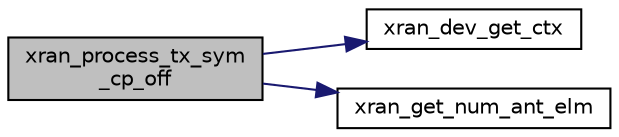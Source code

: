 digraph "xran_process_tx_sym_cp_off"
{
 // LATEX_PDF_SIZE
  edge [fontname="Helvetica",fontsize="10",labelfontname="Helvetica",labelfontsize="10"];
  node [fontname="Helvetica",fontsize="10",shape=record];
  rankdir="LR";
  Node1 [label="xran_process_tx_sym\l_cp_off",height=0.2,width=0.4,color="black", fillcolor="grey75", style="filled", fontcolor="black",tooltip=" "];
  Node1 -> Node2 [color="midnightblue",fontsize="10",style="solid",fontname="Helvetica"];
  Node2 [label="xran_dev_get_ctx",height=0.2,width=0.4,color="black", fillcolor="white", style="filled",URL="$xran__main_8c.html#aa09e72e94d2a1d891e86f4c09b0f8b21",tooltip=" "];
  Node1 -> Node3 [color="midnightblue",fontsize="10",style="solid",fontname="Helvetica"];
  Node3 [label="xran_get_num_ant_elm",height=0.2,width=0.4,color="black", fillcolor="white", style="filled",URL="$xran__main_8c.html#a7c54b342a8b4907858f7f0f074ddd79d",tooltip="Get the configuration of the number of antenna elements."];
}
